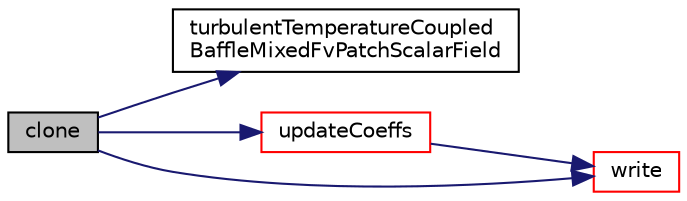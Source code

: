 digraph "clone"
{
  bgcolor="transparent";
  edge [fontname="Helvetica",fontsize="10",labelfontname="Helvetica",labelfontsize="10"];
  node [fontname="Helvetica",fontsize="10",shape=record];
  rankdir="LR";
  Node318 [label="clone",height=0.2,width=0.4,color="black", fillcolor="grey75", style="filled", fontcolor="black"];
  Node318 -> Node319 [color="midnightblue",fontsize="10",style="solid",fontname="Helvetica"];
  Node319 [label="turbulentTemperatureCoupled\lBaffleMixedFvPatchScalarField",height=0.2,width=0.4,color="black",URL="$a32021.html#aab50c8a7998e565c96c5a26cc23632fe",tooltip="Construct from patch and internal field. "];
  Node318 -> Node320 [color="midnightblue",fontsize="10",style="solid",fontname="Helvetica"];
  Node320 [label="updateCoeffs",height=0.2,width=0.4,color="red",URL="$a32021.html#a7e24eafac629d3733181cd942d4c902f",tooltip="Update the coefficients associated with the patch field. "];
  Node320 -> Node798 [color="midnightblue",fontsize="10",style="solid",fontname="Helvetica"];
  Node798 [label="write",height=0.2,width=0.4,color="red",URL="$a32021.html#a293fdfec8bdfbd5c3913ab4c9f3454ff",tooltip="Write. "];
  Node318 -> Node798 [color="midnightblue",fontsize="10",style="solid",fontname="Helvetica"];
}
